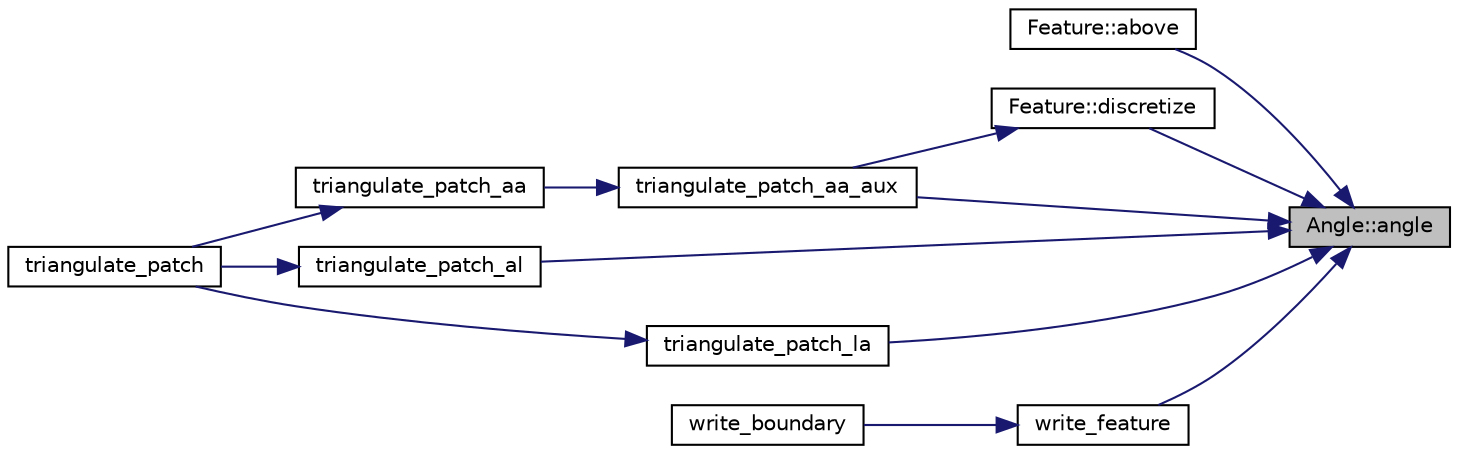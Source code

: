 digraph "Angle::angle"
{
 // LATEX_PDF_SIZE
  edge [fontname="Helvetica",fontsize="10",labelfontname="Helvetica",labelfontsize="10"];
  node [fontname="Helvetica",fontsize="10",shape=record];
  rankdir="RL";
  Node1 [label="Angle::angle",height=0.2,width=0.4,color="black", fillcolor="grey75", style="filled", fontcolor="black",tooltip=" "];
  Node1 -> Node2 [dir="back",color="midnightblue",fontsize="10",style="solid",fontname="Helvetica"];
  Node2 [label="Feature::above",height=0.2,width=0.4,color="black", fillcolor="white", style="filled",URL="$d7/d76/class_feature.html#a4bab4b59a736cc780d99fddbb98910d3",tooltip=" "];
  Node1 -> Node3 [dir="back",color="midnightblue",fontsize="10",style="solid",fontname="Helvetica"];
  Node3 [label="Feature::discretize",height=0.2,width=0.4,color="black", fillcolor="white", style="filled",URL="$d7/d76/class_feature.html#a113fad92250ae37d9981479b8748e2d6",tooltip=" "];
  Node3 -> Node4 [dir="back",color="midnightblue",fontsize="10",style="solid",fontname="Helvetica"];
  Node4 [label="triangulate_patch_aa_aux",height=0.2,width=0.4,color="black", fillcolor="white", style="filled",URL="$d7/d5f/system_8_c.html#a18e735fdce69e5a2c9ad53855e4f3a67",tooltip=" "];
  Node4 -> Node5 [dir="back",color="midnightblue",fontsize="10",style="solid",fontname="Helvetica"];
  Node5 [label="triangulate_patch_aa",height=0.2,width=0.4,color="black", fillcolor="white", style="filled",URL="$d7/d5f/system_8_c.html#adb0daf493d0efd846d00b467be3be6be",tooltip=" "];
  Node5 -> Node6 [dir="back",color="midnightblue",fontsize="10",style="solid",fontname="Helvetica"];
  Node6 [label="triangulate_patch",height=0.2,width=0.4,color="black", fillcolor="white", style="filled",URL="$d7/d5f/system_8_c.html#a7ae26838dc3dbed96a42b5890a96725b",tooltip=" "];
  Node1 -> Node4 [dir="back",color="midnightblue",fontsize="10",style="solid",fontname="Helvetica"];
  Node1 -> Node7 [dir="back",color="midnightblue",fontsize="10",style="solid",fontname="Helvetica"];
  Node7 [label="triangulate_patch_al",height=0.2,width=0.4,color="black", fillcolor="white", style="filled",URL="$d7/d5f/system_8_c.html#a70fb68249e675197d9bb29bddbe0cd53",tooltip=" "];
  Node7 -> Node6 [dir="back",color="midnightblue",fontsize="10",style="solid",fontname="Helvetica"];
  Node1 -> Node8 [dir="back",color="midnightblue",fontsize="10",style="solid",fontname="Helvetica"];
  Node8 [label="triangulate_patch_la",height=0.2,width=0.4,color="black", fillcolor="white", style="filled",URL="$d7/d5f/system_8_c.html#a6139aa9001df9395b2266a56e68546b7",tooltip=" "];
  Node8 -> Node6 [dir="back",color="midnightblue",fontsize="10",style="solid",fontname="Helvetica"];
  Node1 -> Node9 [dir="back",color="midnightblue",fontsize="10",style="solid",fontname="Helvetica"];
  Node9 [label="write_feature",height=0.2,width=0.4,color="black", fillcolor="white", style="filled",URL="$d6/d39/cs_8_c.html#a486bb8265f5a68a21b79ad5f7dcd16b7",tooltip=" "];
  Node9 -> Node10 [dir="back",color="midnightblue",fontsize="10",style="solid",fontname="Helvetica"];
  Node10 [label="write_boundary",height=0.2,width=0.4,color="black", fillcolor="white", style="filled",URL="$d6/d39/cs_8_c.html#a634d87654478d4d19548383b19deef25",tooltip=" "];
}
